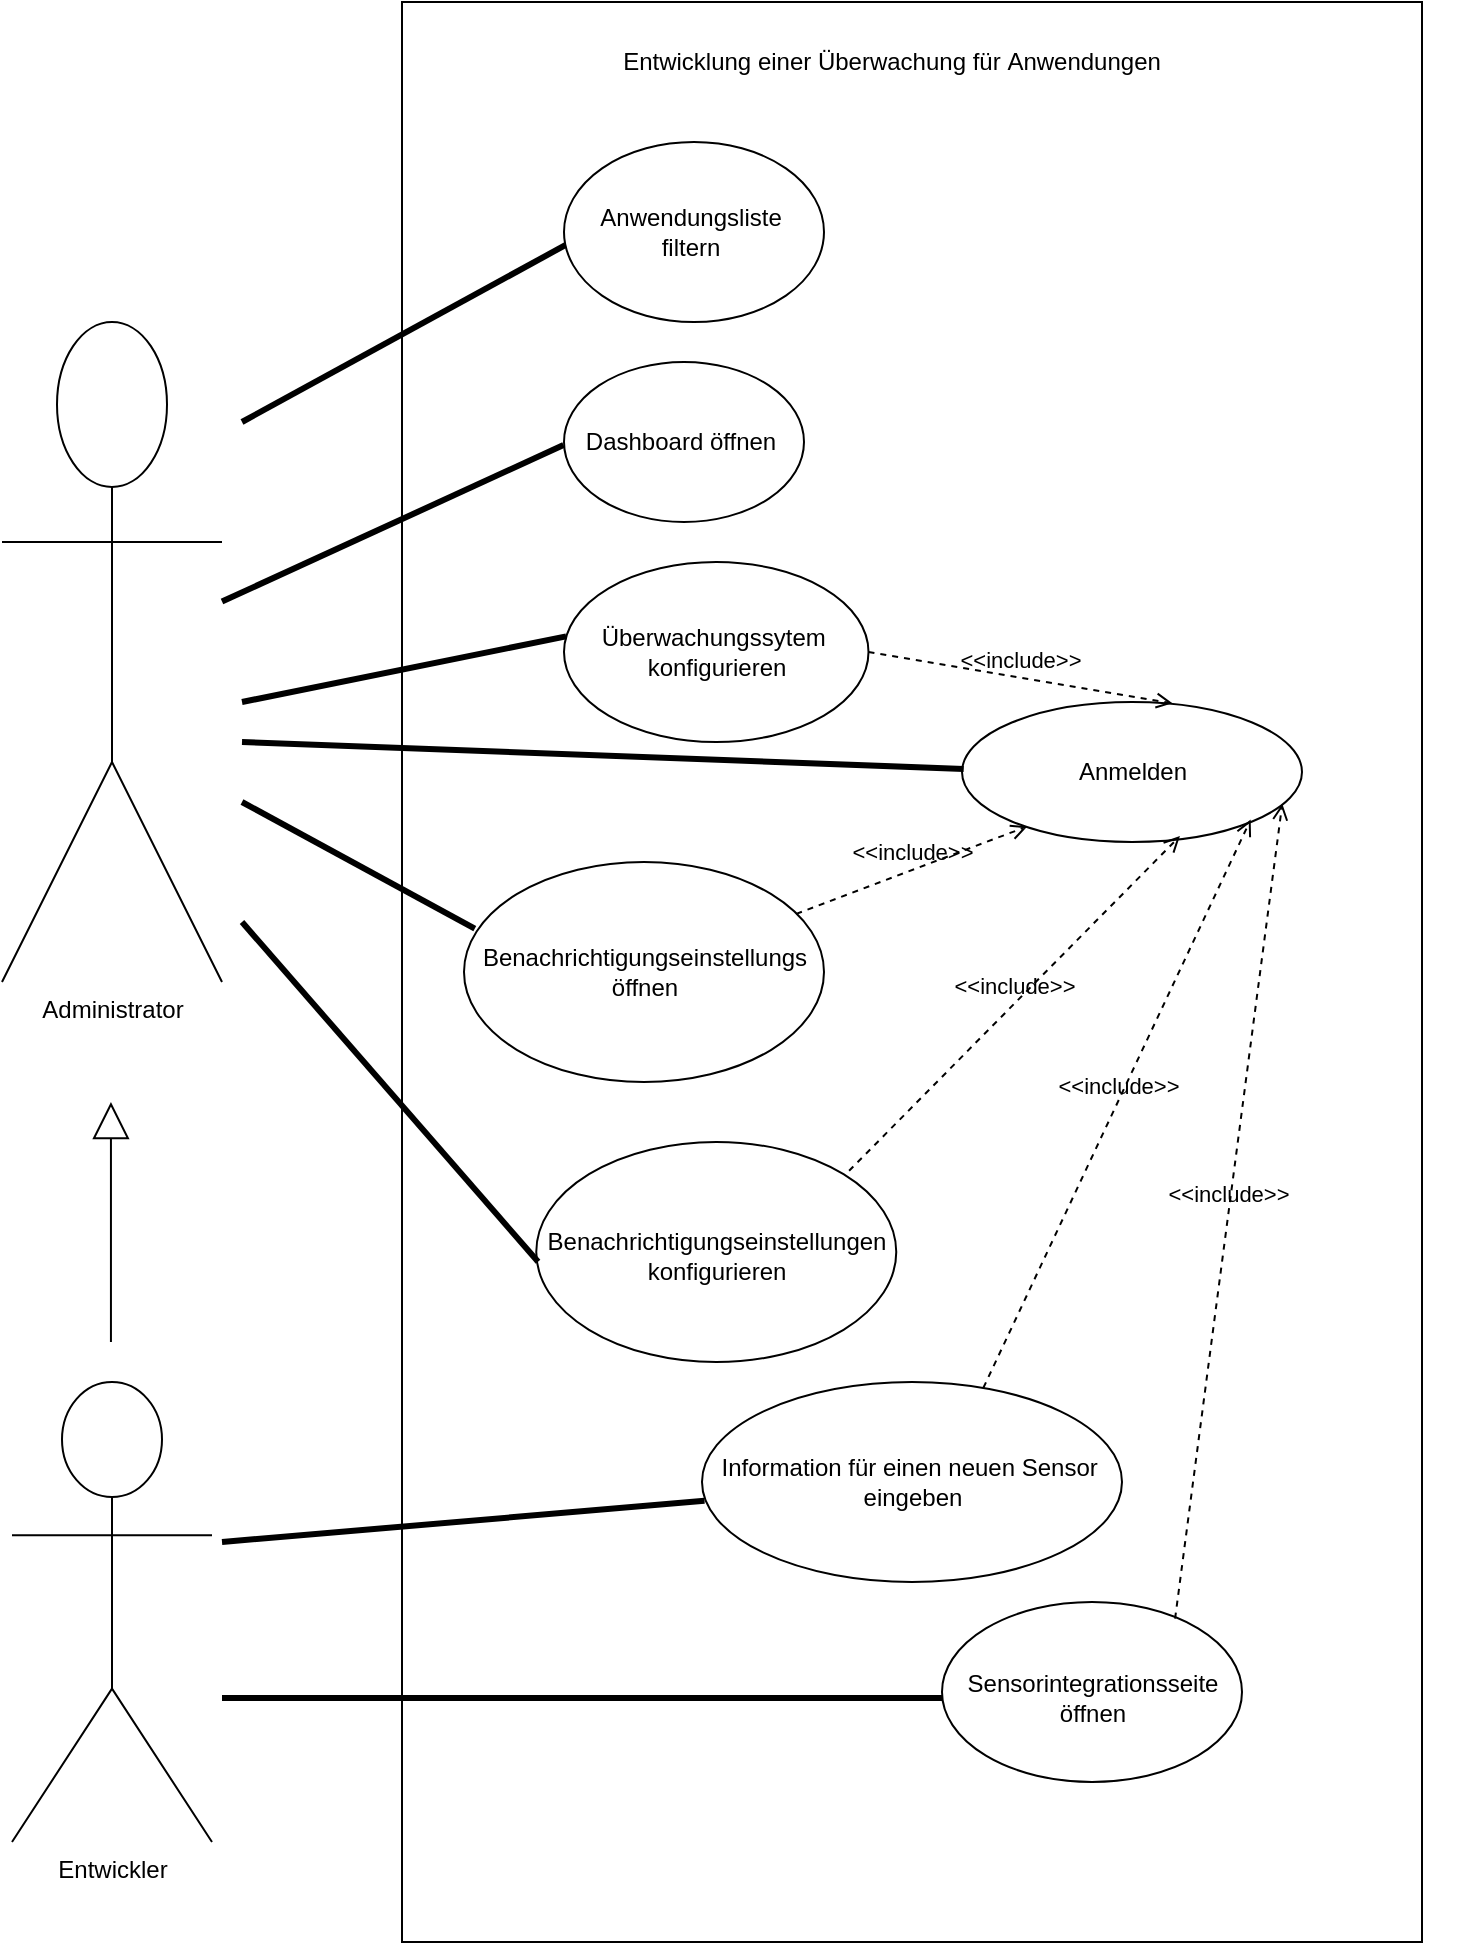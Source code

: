 <mxfile>
    <diagram id="RExGQd-LHJNg5fcLuD26" name="Seite-1">
        <mxGraphModel dx="1527" dy="887" grid="1" gridSize="10" guides="1" tooltips="1" connect="1" arrows="1" fold="1" page="1" pageScale="1" pageWidth="827" pageHeight="1169" math="0" shadow="0">
            <root>
                <mxCell id="0"/>
                <mxCell id="1" parent="0"/>
                <mxCell id="33" value="Administrator" style="shape=umlActor;verticalLabelPosition=bottom;verticalAlign=top;html=1;outlineConnect=0;" parent="1" vertex="1">
                    <mxGeometry x="20" y="250" width="110" height="330" as="geometry"/>
                </mxCell>
                <mxCell id="34" value="" style="rounded=0;whiteSpace=wrap;html=1;" parent="1" vertex="1">
                    <mxGeometry x="220" y="90" width="510" height="970" as="geometry"/>
                </mxCell>
                <mxCell id="35" value="&lt;div&gt;Entwicklung einer Überwachung für&amp;nbsp;&lt;span style=&quot;background-color: initial;&quot;&gt;Anwendungen&lt;/span&gt;&lt;/div&gt;" style="text;html=1;strokeColor=none;fillColor=none;align=center;verticalAlign=middle;whiteSpace=wrap;rounded=0;" parent="1" vertex="1">
                    <mxGeometry x="180" y="90" width="570" height="60" as="geometry"/>
                </mxCell>
                <mxCell id="36" value="Entwickler" style="shape=umlActor;verticalLabelPosition=bottom;verticalAlign=top;html=1;outlineConnect=0;" parent="1" vertex="1">
                    <mxGeometry x="25" y="780" width="100" height="230" as="geometry"/>
                </mxCell>
                <mxCell id="37" value="" style="shape=ellipse;container=1;horizontal=1;horizontalStack=0;resizeParent=1;resizeParentMax=0;resizeLast=0;html=1;dashed=0;collapsible=0;" parent="1" vertex="1">
                    <mxGeometry x="500" y="440" width="170" height="70" as="geometry"/>
                </mxCell>
                <mxCell id="38" value="Anmelden" style="html=1;strokeColor=none;fillColor=none;align=center;verticalAlign=middle;rotatable=0;" parent="37" vertex="1">
                    <mxGeometry y="26.253" width="170" height="17.5" as="geometry"/>
                </mxCell>
                <mxCell id="42" value="" style="shape=ellipse;container=1;horizontal=1;horizontalStack=0;resizeParent=1;resizeParentMax=0;resizeLast=0;html=1;dashed=0;collapsible=0;" parent="1" vertex="1">
                    <mxGeometry x="301" y="270" width="120" height="80" as="geometry"/>
                </mxCell>
                <mxCell id="43" value="Dashboard öffnen" style="html=1;strokeColor=none;fillColor=none;align=center;verticalAlign=middle;rotatable=0;" parent="42" vertex="1">
                    <mxGeometry x="-1.586" y="30" width="120" height="20" as="geometry"/>
                </mxCell>
                <mxCell id="47" value="" style="shape=ellipse;container=1;horizontal=1;horizontalStack=0;resizeParent=1;resizeParentMax=0;resizeLast=0;html=1;dashed=0;collapsible=0;" parent="1" vertex="1">
                    <mxGeometry x="301" y="160" width="130" height="90" as="geometry"/>
                </mxCell>
                <mxCell id="48" value="Anwendungsliste&lt;br&gt;filtern" style="html=1;strokeColor=none;fillColor=none;align=center;verticalAlign=middle;rotatable=0;" parent="47" vertex="1">
                    <mxGeometry x="-1.85" y="30" width="130" height="30" as="geometry"/>
                </mxCell>
                <mxCell id="52" value="" style="shape=ellipse;container=1;horizontal=1;horizontalStack=0;resizeParent=1;resizeParentMax=0;resizeLast=0;html=1;dashed=0;collapsible=0;" parent="1" vertex="1">
                    <mxGeometry x="301" y="370" width="152.25" height="90" as="geometry"/>
                </mxCell>
                <mxCell id="53" value="Überwachungssytem&amp;nbsp;&lt;br&gt;konfigurieren" style="html=1;strokeColor=none;fillColor=none;align=center;verticalAlign=middle;rotatable=0;" parent="52" vertex="1">
                    <mxGeometry x="1.46" y="22.5" width="148.537" height="45" as="geometry"/>
                </mxCell>
                <mxCell id="57" value="" style="shape=ellipse;container=1;horizontal=1;horizontalStack=0;resizeParent=1;resizeParentMax=0;resizeLast=0;html=1;dashed=0;collapsible=0;" parent="1" vertex="1">
                    <mxGeometry x="251" y="520" width="180.0" height="110" as="geometry"/>
                </mxCell>
                <mxCell id="58" value="Benachrichtigungseinstellungs&lt;br&gt;öffnen" style="html=1;strokeColor=none;fillColor=none;align=center;verticalAlign=middle;rotatable=0;" parent="57" vertex="1">
                    <mxGeometry y="27.505" width="180.0" height="55" as="geometry"/>
                </mxCell>
                <mxCell id="62" value="" style="shape=ellipse;container=1;horizontal=1;horizontalStack=0;resizeParent=1;resizeParentMax=0;resizeLast=0;html=1;dashed=0;collapsible=0;" parent="1" vertex="1">
                    <mxGeometry x="287.13" y="660" width="180" height="110" as="geometry"/>
                </mxCell>
                <mxCell id="63" value="Benachrichtigungseinstellungen&lt;br&gt;konfigurieren" style="html=1;strokeColor=none;fillColor=none;align=center;verticalAlign=middle;rotatable=0;" parent="62" vertex="1">
                    <mxGeometry y="40" width="180" height="34.375" as="geometry"/>
                </mxCell>
                <mxCell id="67" value="" style="shape=ellipse;container=1;horizontal=1;horizontalStack=0;resizeParent=1;resizeParentMax=0;resizeLast=0;html=1;dashed=0;collapsible=0;" parent="1" vertex="1">
                    <mxGeometry x="490" y="890" width="150" height="90" as="geometry"/>
                </mxCell>
                <mxCell id="68" value="Sensorintegrationsseite&lt;br&gt;öffnen" style="html=1;strokeColor=none;fillColor=none;align=center;verticalAlign=middle;rotatable=0;" parent="67" vertex="1">
                    <mxGeometry y="33" width="150" height="30" as="geometry"/>
                </mxCell>
                <mxCell id="72" value="" style="shape=ellipse;container=1;horizontal=1;horizontalStack=0;resizeParent=1;resizeParentMax=0;resizeLast=0;html=1;dashed=0;collapsible=0;" parent="1" vertex="1">
                    <mxGeometry x="370" y="780" width="210" height="100" as="geometry"/>
                </mxCell>
                <mxCell id="73" value="Information für einen neuen Sensor&amp;nbsp;&lt;br&gt;eingeben" style="html=1;strokeColor=none;fillColor=none;align=center;verticalAlign=middle;rotatable=0;" parent="72" vertex="1">
                    <mxGeometry y="25.86" width="210" height="48.276" as="geometry"/>
                </mxCell>
                <mxCell id="77" value="" style="endArrow=none;startArrow=none;endFill=0;startFill=0;endSize=8;html=1;verticalAlign=bottom;labelBackgroundColor=none;strokeWidth=3;entryX=0.005;entryY=0.478;entryDx=0;entryDy=0;entryPerimeter=0;" parent="1" target="37" edge="1">
                    <mxGeometry width="160" relative="1" as="geometry">
                        <mxPoint x="140" y="460" as="sourcePoint"/>
                        <mxPoint x="420.0" y="640" as="targetPoint"/>
                    </mxGeometry>
                </mxCell>
                <mxCell id="78" value="" style="endArrow=none;startArrow=none;endFill=0;startFill=0;endSize=8;html=1;verticalAlign=bottom;labelBackgroundColor=none;strokeWidth=3;entryX=0.005;entryY=0.573;entryDx=0;entryDy=0;entryPerimeter=0;" parent="1" target="47" edge="1">
                    <mxGeometry width="160" relative="1" as="geometry">
                        <mxPoint x="140" y="300" as="sourcePoint"/>
                        <mxPoint x="330" y="510" as="targetPoint"/>
                    </mxGeometry>
                </mxCell>
                <mxCell id="79" value="" style="endArrow=none;startArrow=none;endFill=0;startFill=0;endSize=8;html=1;verticalAlign=bottom;labelBackgroundColor=none;strokeWidth=3;entryX=-0.002;entryY=0.519;entryDx=0;entryDy=0;entryPerimeter=0;" parent="1" target="42" edge="1" source="33">
                    <mxGeometry width="160" relative="1" as="geometry">
                        <mxPoint x="160" y="390" as="sourcePoint"/>
                        <mxPoint x="290" y="415" as="targetPoint"/>
                    </mxGeometry>
                </mxCell>
                <mxCell id="81" value="" style="endArrow=none;startArrow=none;endFill=0;startFill=0;endSize=8;html=1;verticalAlign=bottom;labelBackgroundColor=none;strokeWidth=3;entryX=0.007;entryY=0.413;entryDx=0;entryDy=0;entryPerimeter=0;" parent="1" target="52" edge="1">
                    <mxGeometry width="160" relative="1" as="geometry">
                        <mxPoint x="140" y="440" as="sourcePoint"/>
                        <mxPoint x="360" y="520" as="targetPoint"/>
                    </mxGeometry>
                </mxCell>
                <mxCell id="82" value="&amp;lt;&amp;lt;include&amp;gt;&amp;gt;" style="html=1;verticalAlign=bottom;labelBackgroundColor=none;endArrow=open;endFill=0;dashed=1;exitX=1;exitY=0.5;exitDx=0;exitDy=0;entryX=0.619;entryY=0.009;entryDx=0;entryDy=0;entryPerimeter=0;" parent="1" source="52" edge="1" target="37">
                    <mxGeometry width="160" relative="1" as="geometry">
                        <mxPoint x="600" y="430" as="sourcePoint"/>
                        <mxPoint x="580" y="590" as="targetPoint"/>
                    </mxGeometry>
                </mxCell>
                <mxCell id="83" value="&amp;lt;&amp;lt;include&amp;gt;&amp;gt;" style="html=1;verticalAlign=bottom;labelBackgroundColor=none;endArrow=open;endFill=0;dashed=1;entryX=0.192;entryY=0.889;entryDx=0;entryDy=0;entryPerimeter=0;exitX=0.923;exitY=0.236;exitDx=0;exitDy=0;exitPerimeter=0;" parent="1" source="57" target="37" edge="1">
                    <mxGeometry width="160" relative="1" as="geometry">
                        <mxPoint x="280" y="690" as="sourcePoint"/>
                        <mxPoint x="440" y="690" as="targetPoint"/>
                    </mxGeometry>
                </mxCell>
                <mxCell id="84" value="&amp;lt;&amp;lt;include&amp;gt;&amp;gt;" style="html=1;verticalAlign=bottom;labelBackgroundColor=none;endArrow=open;endFill=0;dashed=1;entryX=0.641;entryY=0.958;entryDx=0;entryDy=0;entryPerimeter=0;exitX=0.869;exitY=0.131;exitDx=0;exitDy=0;exitPerimeter=0;" parent="1" source="62" target="37" edge="1">
                    <mxGeometry width="160" relative="1" as="geometry">
                        <mxPoint x="553.264" y="951.227" as="sourcePoint"/>
                        <mxPoint x="790" y="790" as="targetPoint"/>
                    </mxGeometry>
                </mxCell>
                <mxCell id="85" value="&amp;lt;&amp;lt;include&amp;gt;&amp;gt;" style="html=1;verticalAlign=bottom;labelBackgroundColor=none;endArrow=open;endFill=0;dashed=1;entryX=0.849;entryY=0.84;entryDx=0;entryDy=0;entryPerimeter=0;exitX=0.67;exitY=0.029;exitDx=0;exitDy=0;exitPerimeter=0;" parent="1" source="72" target="37" edge="1">
                    <mxGeometry width="160" relative="1" as="geometry">
                        <mxPoint x="610" y="1100" as="sourcePoint"/>
                        <mxPoint x="560.22" y="680.65" as="targetPoint"/>
                    </mxGeometry>
                </mxCell>
                <mxCell id="86" value="" style="endArrow=none;startArrow=none;endFill=0;startFill=0;endSize=8;html=1;verticalAlign=bottom;labelBackgroundColor=none;strokeWidth=3;entryX=0.03;entryY=0.303;entryDx=0;entryDy=0;entryPerimeter=0;" parent="1" edge="1" target="57">
                    <mxGeometry width="160" relative="1" as="geometry">
                        <mxPoint x="140" y="490" as="sourcePoint"/>
                        <mxPoint x="260" y="770" as="targetPoint"/>
                    </mxGeometry>
                </mxCell>
                <mxCell id="87" value="" style="endArrow=none;startArrow=none;endFill=0;startFill=0;endSize=8;html=1;verticalAlign=bottom;labelBackgroundColor=none;strokeWidth=3;entryX=0.005;entryY=0.544;entryDx=0;entryDy=0;entryPerimeter=0;" parent="1" edge="1" target="62">
                    <mxGeometry width="160" relative="1" as="geometry">
                        <mxPoint x="140" y="550" as="sourcePoint"/>
                        <mxPoint x="290" y="950" as="targetPoint"/>
                    </mxGeometry>
                </mxCell>
                <mxCell id="92" value="" style="endArrow=none;startArrow=none;endFill=0;startFill=0;endSize=8;html=1;verticalAlign=bottom;labelBackgroundColor=none;strokeWidth=3;entryX=0.006;entryY=0.594;entryDx=0;entryDy=0;entryPerimeter=0;" parent="1" target="72" edge="1">
                    <mxGeometry width="160" relative="1" as="geometry">
                        <mxPoint x="130" y="860" as="sourcePoint"/>
                        <mxPoint x="414" y="1180" as="targetPoint"/>
                    </mxGeometry>
                </mxCell>
                <mxCell id="93" value="&amp;lt;&amp;lt;include&amp;gt;&amp;gt;" style="html=1;verticalAlign=bottom;labelBackgroundColor=none;endArrow=open;endFill=0;dashed=1;exitX=0.777;exitY=0.092;exitDx=0;exitDy=0;exitPerimeter=0;entryX=0.942;entryY=0.727;entryDx=0;entryDy=0;entryPerimeter=0;" parent="1" source="67" target="37" edge="1">
                    <mxGeometry width="160" relative="1" as="geometry">
                        <mxPoint x="650" y="1020" as="sourcePoint"/>
                        <mxPoint x="581.1" y="672.91" as="targetPoint"/>
                    </mxGeometry>
                </mxCell>
                <mxCell id="94" value="" style="endArrow=none;startArrow=none;endFill=0;startFill=0;endSize=8;html=1;verticalAlign=bottom;labelBackgroundColor=none;strokeWidth=3;entryX=0;entryY=0.5;entryDx=0;entryDy=0;" parent="1" target="68" edge="1">
                    <mxGeometry width="160" relative="1" as="geometry">
                        <mxPoint x="130" y="938" as="sourcePoint"/>
                        <mxPoint x="567" y="1317.5" as="targetPoint"/>
                    </mxGeometry>
                </mxCell>
                <mxCell id="96" value="" style="endArrow=block;endSize=16;endFill=0;html=1;" parent="1" edge="1">
                    <mxGeometry width="160" relative="1" as="geometry">
                        <mxPoint x="74.47" y="760" as="sourcePoint"/>
                        <mxPoint x="74.47" y="640" as="targetPoint"/>
                    </mxGeometry>
                </mxCell>
            </root>
        </mxGraphModel>
    </diagram>
</mxfile>
